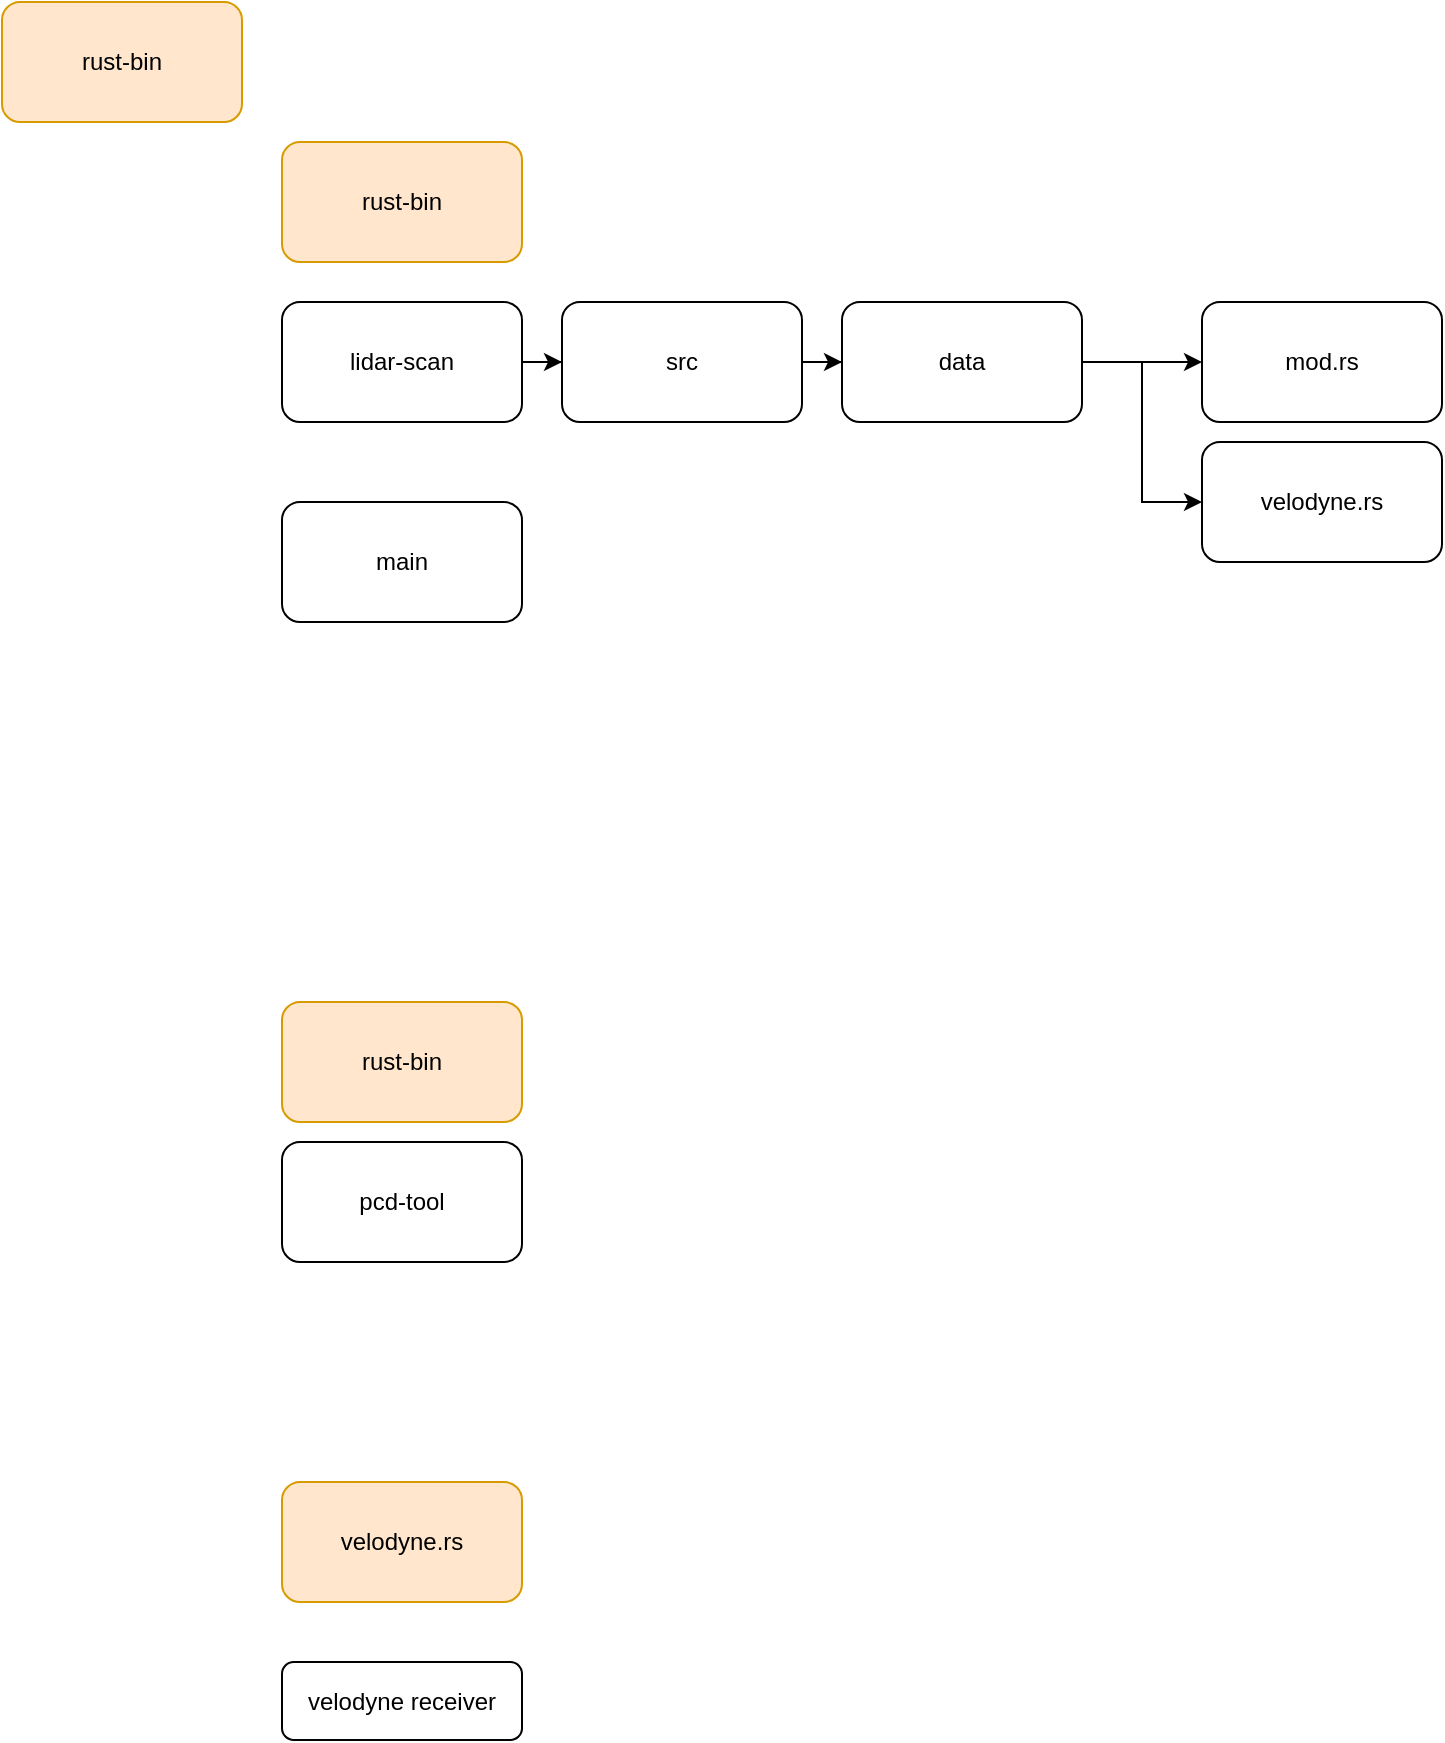 <mxfile version="16.0.3" type="github">
  <diagram id="p_hp3UYVbjeZgwzfY4cO" name="Page-1">
    <mxGraphModel dx="2036" dy="1797" grid="1" gridSize="10" guides="1" tooltips="1" connect="1" arrows="1" fold="1" page="1" pageScale="1" pageWidth="827" pageHeight="1169" math="0" shadow="0">
      <root>
        <mxCell id="0" />
        <mxCell id="1" parent="0" />
        <mxCell id="JjmnalyWe9DNaIFk7ZTX-5" style="edgeStyle=orthogonalEdgeStyle;rounded=0;orthogonalLoop=1;jettySize=auto;html=1;" parent="1" source="JjmnalyWe9DNaIFk7ZTX-1" target="JjmnalyWe9DNaIFk7ZTX-4" edge="1">
          <mxGeometry relative="1" as="geometry" />
        </mxCell>
        <mxCell id="JjmnalyWe9DNaIFk7ZTX-1" value="lidar-scan" style="rounded=1;whiteSpace=wrap;html=1;" parent="1" vertex="1">
          <mxGeometry x="-50" y="80" width="120" height="60" as="geometry" />
        </mxCell>
        <mxCell id="JjmnalyWe9DNaIFk7ZTX-8" style="edgeStyle=orthogonalEdgeStyle;rounded=0;orthogonalLoop=1;jettySize=auto;html=1;" parent="1" source="JjmnalyWe9DNaIFk7ZTX-2" target="JjmnalyWe9DNaIFk7ZTX-3" edge="1">
          <mxGeometry relative="1" as="geometry" />
        </mxCell>
        <mxCell id="JjmnalyWe9DNaIFk7ZTX-9" style="edgeStyle=orthogonalEdgeStyle;rounded=0;orthogonalLoop=1;jettySize=auto;html=1;entryX=0;entryY=0.5;entryDx=0;entryDy=0;" parent="1" source="JjmnalyWe9DNaIFk7ZTX-2" target="JjmnalyWe9DNaIFk7ZTX-7" edge="1">
          <mxGeometry relative="1" as="geometry" />
        </mxCell>
        <mxCell id="JjmnalyWe9DNaIFk7ZTX-2" value="data" style="rounded=1;whiteSpace=wrap;html=1;" parent="1" vertex="1">
          <mxGeometry x="230" y="80" width="120" height="60" as="geometry" />
        </mxCell>
        <mxCell id="JjmnalyWe9DNaIFk7ZTX-3" value="mod.rs" style="rounded=1;whiteSpace=wrap;html=1;" parent="1" vertex="1">
          <mxGeometry x="410" y="80" width="120" height="60" as="geometry" />
        </mxCell>
        <mxCell id="JjmnalyWe9DNaIFk7ZTX-6" style="edgeStyle=orthogonalEdgeStyle;rounded=0;orthogonalLoop=1;jettySize=auto;html=1;" parent="1" source="JjmnalyWe9DNaIFk7ZTX-4" target="JjmnalyWe9DNaIFk7ZTX-2" edge="1">
          <mxGeometry relative="1" as="geometry" />
        </mxCell>
        <mxCell id="JjmnalyWe9DNaIFk7ZTX-4" value="src" style="rounded=1;whiteSpace=wrap;html=1;" parent="1" vertex="1">
          <mxGeometry x="90" y="80" width="120" height="60" as="geometry" />
        </mxCell>
        <mxCell id="JjmnalyWe9DNaIFk7ZTX-7" value="velodyne.rs&lt;br&gt;" style="rounded=1;whiteSpace=wrap;html=1;" parent="1" vertex="1">
          <mxGeometry x="410" y="150" width="120" height="60" as="geometry" />
        </mxCell>
        <mxCell id="JjmnalyWe9DNaIFk7ZTX-10" value="velodyne.rs&lt;br&gt;" style="rounded=1;whiteSpace=wrap;html=1;fillColor=#ffe6cc;strokeColor=#d79b00;" parent="1" vertex="1">
          <mxGeometry x="-50" y="670" width="120" height="60" as="geometry" />
        </mxCell>
        <mxCell id="JjmnalyWe9DNaIFk7ZTX-11" value="velodyne receiver" style="rounded=1;whiteSpace=wrap;html=1;" parent="1" vertex="1">
          <mxGeometry x="-50" y="760" width="120" height="39" as="geometry" />
        </mxCell>
        <mxCell id="JjmnalyWe9DNaIFk7ZTX-12" value="rust-bin" style="rounded=1;whiteSpace=wrap;html=1;fillColor=#ffe6cc;strokeColor=#d79b00;" parent="1" vertex="1">
          <mxGeometry x="-50" width="120" height="60" as="geometry" />
        </mxCell>
        <mxCell id="JjmnalyWe9DNaIFk7ZTX-13" value="rust-bin" style="rounded=1;whiteSpace=wrap;html=1;fillColor=#ffe6cc;strokeColor=#d79b00;" parent="1" vertex="1">
          <mxGeometry x="-50" y="430" width="120" height="60" as="geometry" />
        </mxCell>
        <mxCell id="JjmnalyWe9DNaIFk7ZTX-14" value="pcd-tool" style="rounded=1;whiteSpace=wrap;html=1;" parent="1" vertex="1">
          <mxGeometry x="-50" y="500" width="120" height="60" as="geometry" />
        </mxCell>
        <mxCell id="JjmnalyWe9DNaIFk7ZTX-15" value="rust-bin" style="rounded=1;whiteSpace=wrap;html=1;fillColor=#ffe6cc;strokeColor=#d79b00;" parent="1" vertex="1">
          <mxGeometry x="-190" y="-70" width="120" height="60" as="geometry" />
        </mxCell>
        <mxCell id="zY3CWhBnF8Us8pA8xQJU-1" value="main" style="rounded=1;whiteSpace=wrap;html=1;" vertex="1" parent="1">
          <mxGeometry x="-50" y="180" width="120" height="60" as="geometry" />
        </mxCell>
      </root>
    </mxGraphModel>
  </diagram>
</mxfile>
